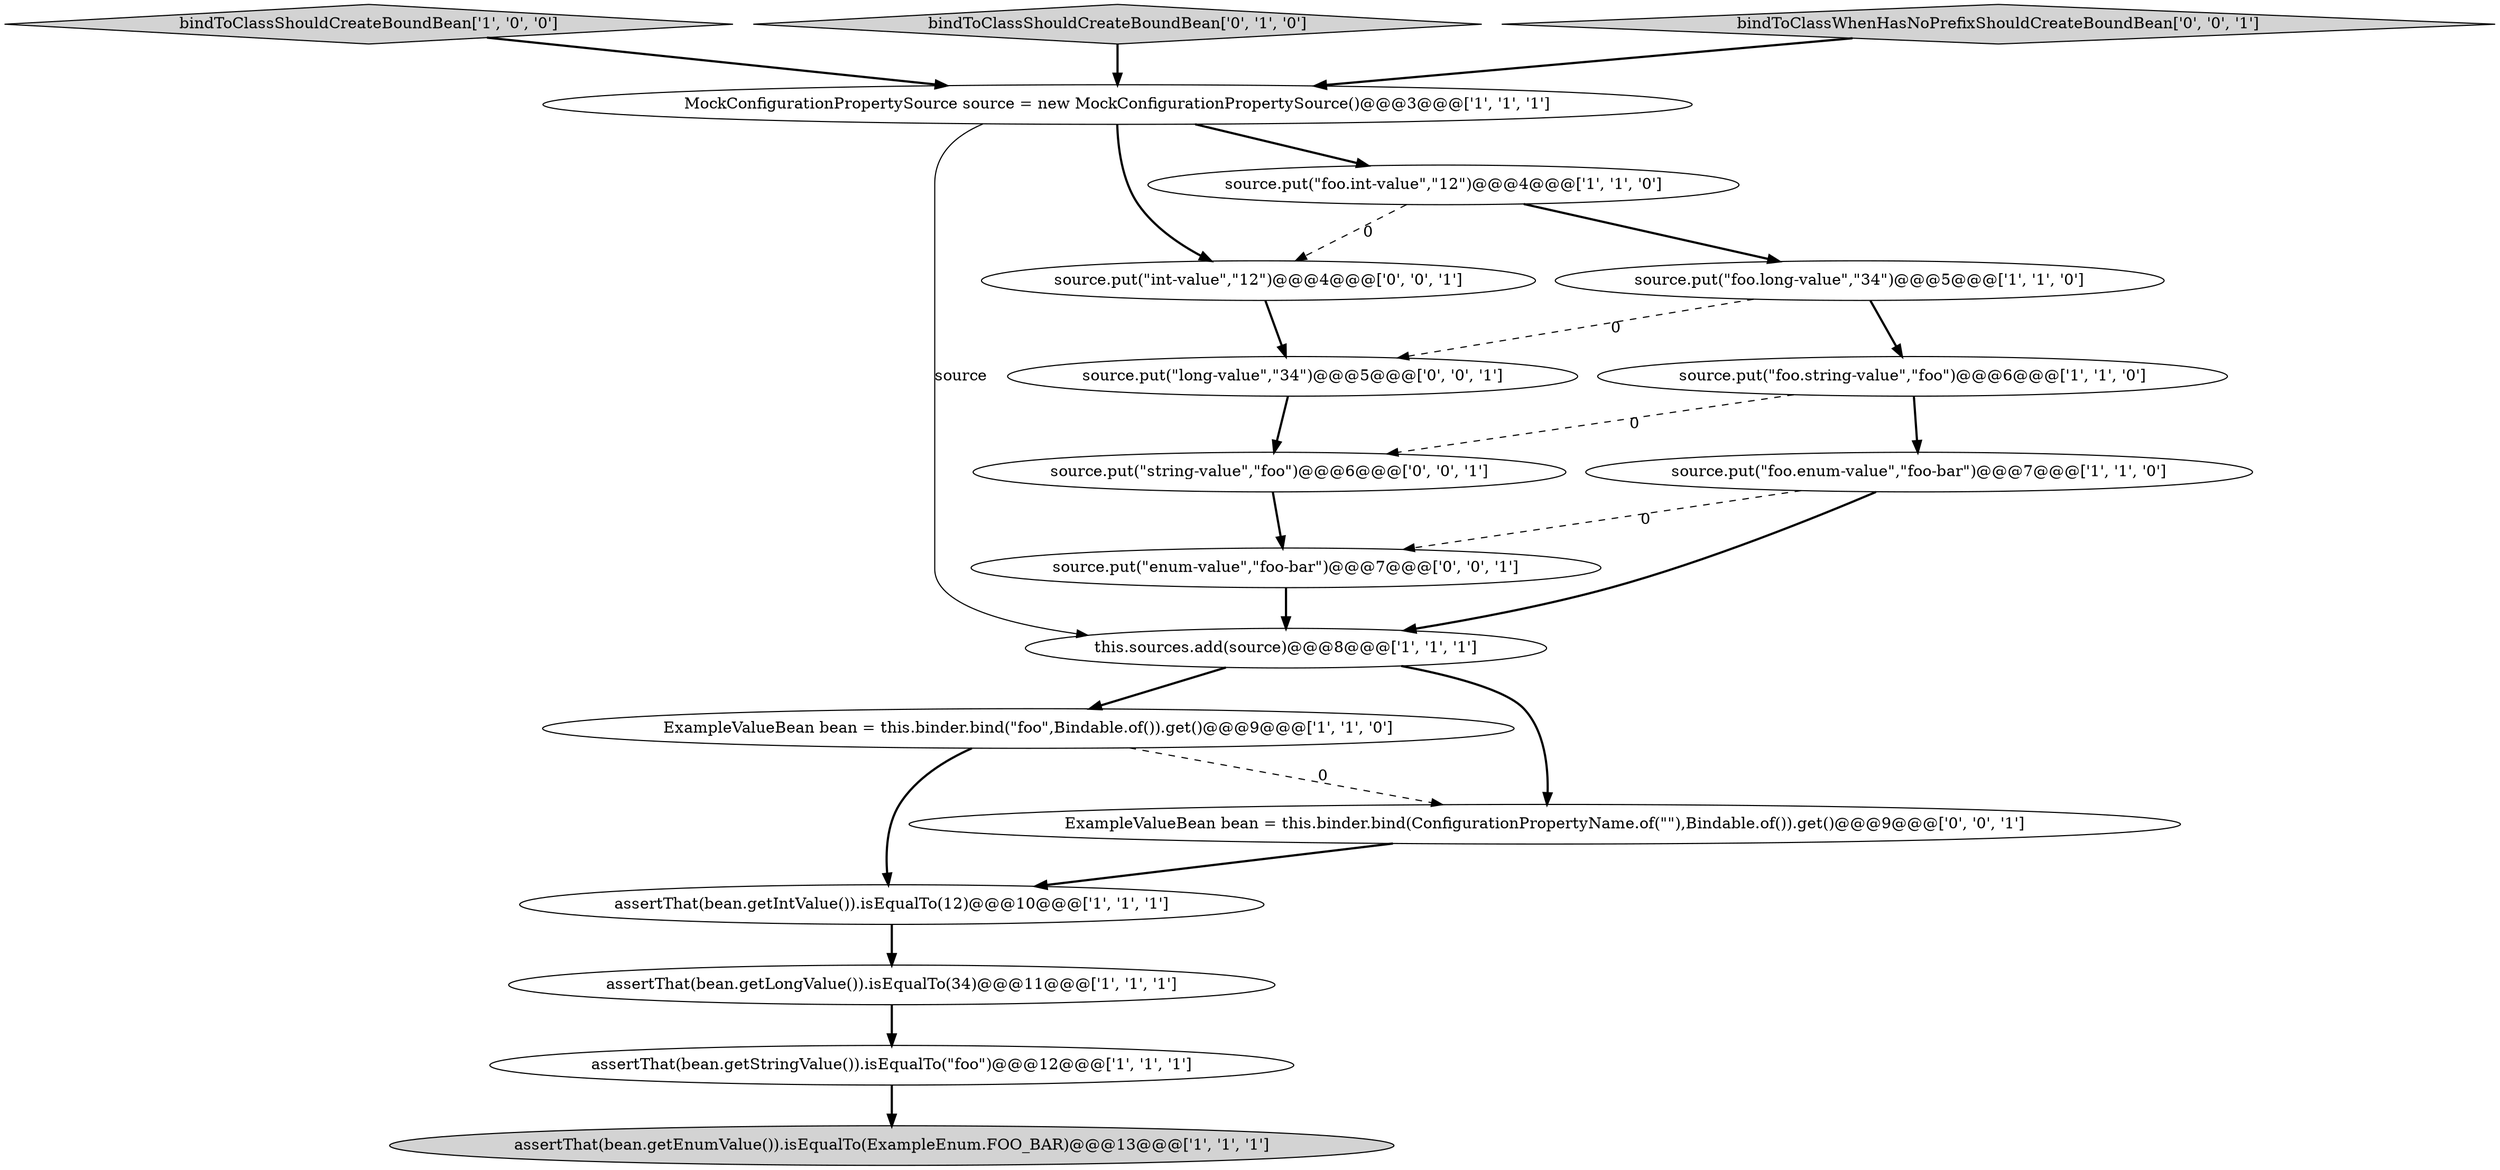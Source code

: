 digraph {
1 [style = filled, label = "source.put(\"foo.long-value\",\"34\")@@@5@@@['1', '1', '0']", fillcolor = white, shape = ellipse image = "AAA0AAABBB1BBB"];
10 [style = filled, label = "ExampleValueBean bean = this.binder.bind(\"foo\",Bindable.of()).get()@@@9@@@['1', '1', '0']", fillcolor = white, shape = ellipse image = "AAA0AAABBB1BBB"];
3 [style = filled, label = "assertThat(bean.getIntValue()).isEqualTo(12)@@@10@@@['1', '1', '1']", fillcolor = white, shape = ellipse image = "AAA0AAABBB1BBB"];
9 [style = filled, label = "this.sources.add(source)@@@8@@@['1', '1', '1']", fillcolor = white, shape = ellipse image = "AAA0AAABBB1BBB"];
4 [style = filled, label = "bindToClassShouldCreateBoundBean['1', '0', '0']", fillcolor = lightgray, shape = diamond image = "AAA0AAABBB1BBB"];
18 [style = filled, label = "source.put(\"int-value\",\"12\")@@@4@@@['0', '0', '1']", fillcolor = white, shape = ellipse image = "AAA0AAABBB3BBB"];
5 [style = filled, label = "source.put(\"foo.enum-value\",\"foo-bar\")@@@7@@@['1', '1', '0']", fillcolor = white, shape = ellipse image = "AAA0AAABBB1BBB"];
17 [style = filled, label = "source.put(\"enum-value\",\"foo-bar\")@@@7@@@['0', '0', '1']", fillcolor = white, shape = ellipse image = "AAA0AAABBB3BBB"];
0 [style = filled, label = "MockConfigurationPropertySource source = new MockConfigurationPropertySource()@@@3@@@['1', '1', '1']", fillcolor = white, shape = ellipse image = "AAA0AAABBB1BBB"];
7 [style = filled, label = "assertThat(bean.getEnumValue()).isEqualTo(ExampleEnum.FOO_BAR)@@@13@@@['1', '1', '1']", fillcolor = lightgray, shape = ellipse image = "AAA0AAABBB1BBB"];
8 [style = filled, label = "source.put(\"foo.int-value\",\"12\")@@@4@@@['1', '1', '0']", fillcolor = white, shape = ellipse image = "AAA0AAABBB1BBB"];
12 [style = filled, label = "bindToClassShouldCreateBoundBean['0', '1', '0']", fillcolor = lightgray, shape = diamond image = "AAA0AAABBB2BBB"];
11 [style = filled, label = "assertThat(bean.getLongValue()).isEqualTo(34)@@@11@@@['1', '1', '1']", fillcolor = white, shape = ellipse image = "AAA0AAABBB1BBB"];
13 [style = filled, label = "source.put(\"string-value\",\"foo\")@@@6@@@['0', '0', '1']", fillcolor = white, shape = ellipse image = "AAA0AAABBB3BBB"];
15 [style = filled, label = "bindToClassWhenHasNoPrefixShouldCreateBoundBean['0', '0', '1']", fillcolor = lightgray, shape = diamond image = "AAA0AAABBB3BBB"];
16 [style = filled, label = "ExampleValueBean bean = this.binder.bind(ConfigurationPropertyName.of(\"\"),Bindable.of()).get()@@@9@@@['0', '0', '1']", fillcolor = white, shape = ellipse image = "AAA0AAABBB3BBB"];
6 [style = filled, label = "assertThat(bean.getStringValue()).isEqualTo(\"foo\")@@@12@@@['1', '1', '1']", fillcolor = white, shape = ellipse image = "AAA0AAABBB1BBB"];
14 [style = filled, label = "source.put(\"long-value\",\"34\")@@@5@@@['0', '0', '1']", fillcolor = white, shape = ellipse image = "AAA0AAABBB3BBB"];
2 [style = filled, label = "source.put(\"foo.string-value\",\"foo\")@@@6@@@['1', '1', '0']", fillcolor = white, shape = ellipse image = "AAA0AAABBB1BBB"];
16->3 [style = bold, label=""];
5->9 [style = bold, label=""];
1->14 [style = dashed, label="0"];
17->9 [style = bold, label=""];
11->6 [style = bold, label=""];
3->11 [style = bold, label=""];
10->3 [style = bold, label=""];
9->10 [style = bold, label=""];
12->0 [style = bold, label=""];
9->16 [style = bold, label=""];
4->0 [style = bold, label=""];
8->1 [style = bold, label=""];
0->9 [style = solid, label="source"];
13->17 [style = bold, label=""];
5->17 [style = dashed, label="0"];
2->13 [style = dashed, label="0"];
15->0 [style = bold, label=""];
0->8 [style = bold, label=""];
0->18 [style = bold, label=""];
8->18 [style = dashed, label="0"];
1->2 [style = bold, label=""];
10->16 [style = dashed, label="0"];
14->13 [style = bold, label=""];
6->7 [style = bold, label=""];
18->14 [style = bold, label=""];
2->5 [style = bold, label=""];
}
